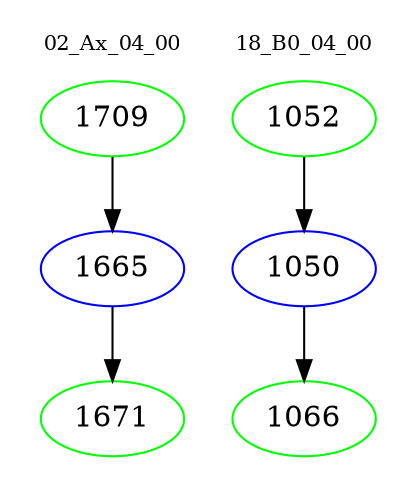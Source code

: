 digraph{
subgraph cluster_0 {
color = white
label = "02_Ax_04_00";
fontsize=10;
T0_1709 [label="1709", color="green"]
T0_1709 -> T0_1665 [color="black"]
T0_1665 [label="1665", color="blue"]
T0_1665 -> T0_1671 [color="black"]
T0_1671 [label="1671", color="green"]
}
subgraph cluster_1 {
color = white
label = "18_B0_04_00";
fontsize=10;
T1_1052 [label="1052", color="green"]
T1_1052 -> T1_1050 [color="black"]
T1_1050 [label="1050", color="blue"]
T1_1050 -> T1_1066 [color="black"]
T1_1066 [label="1066", color="green"]
}
}
